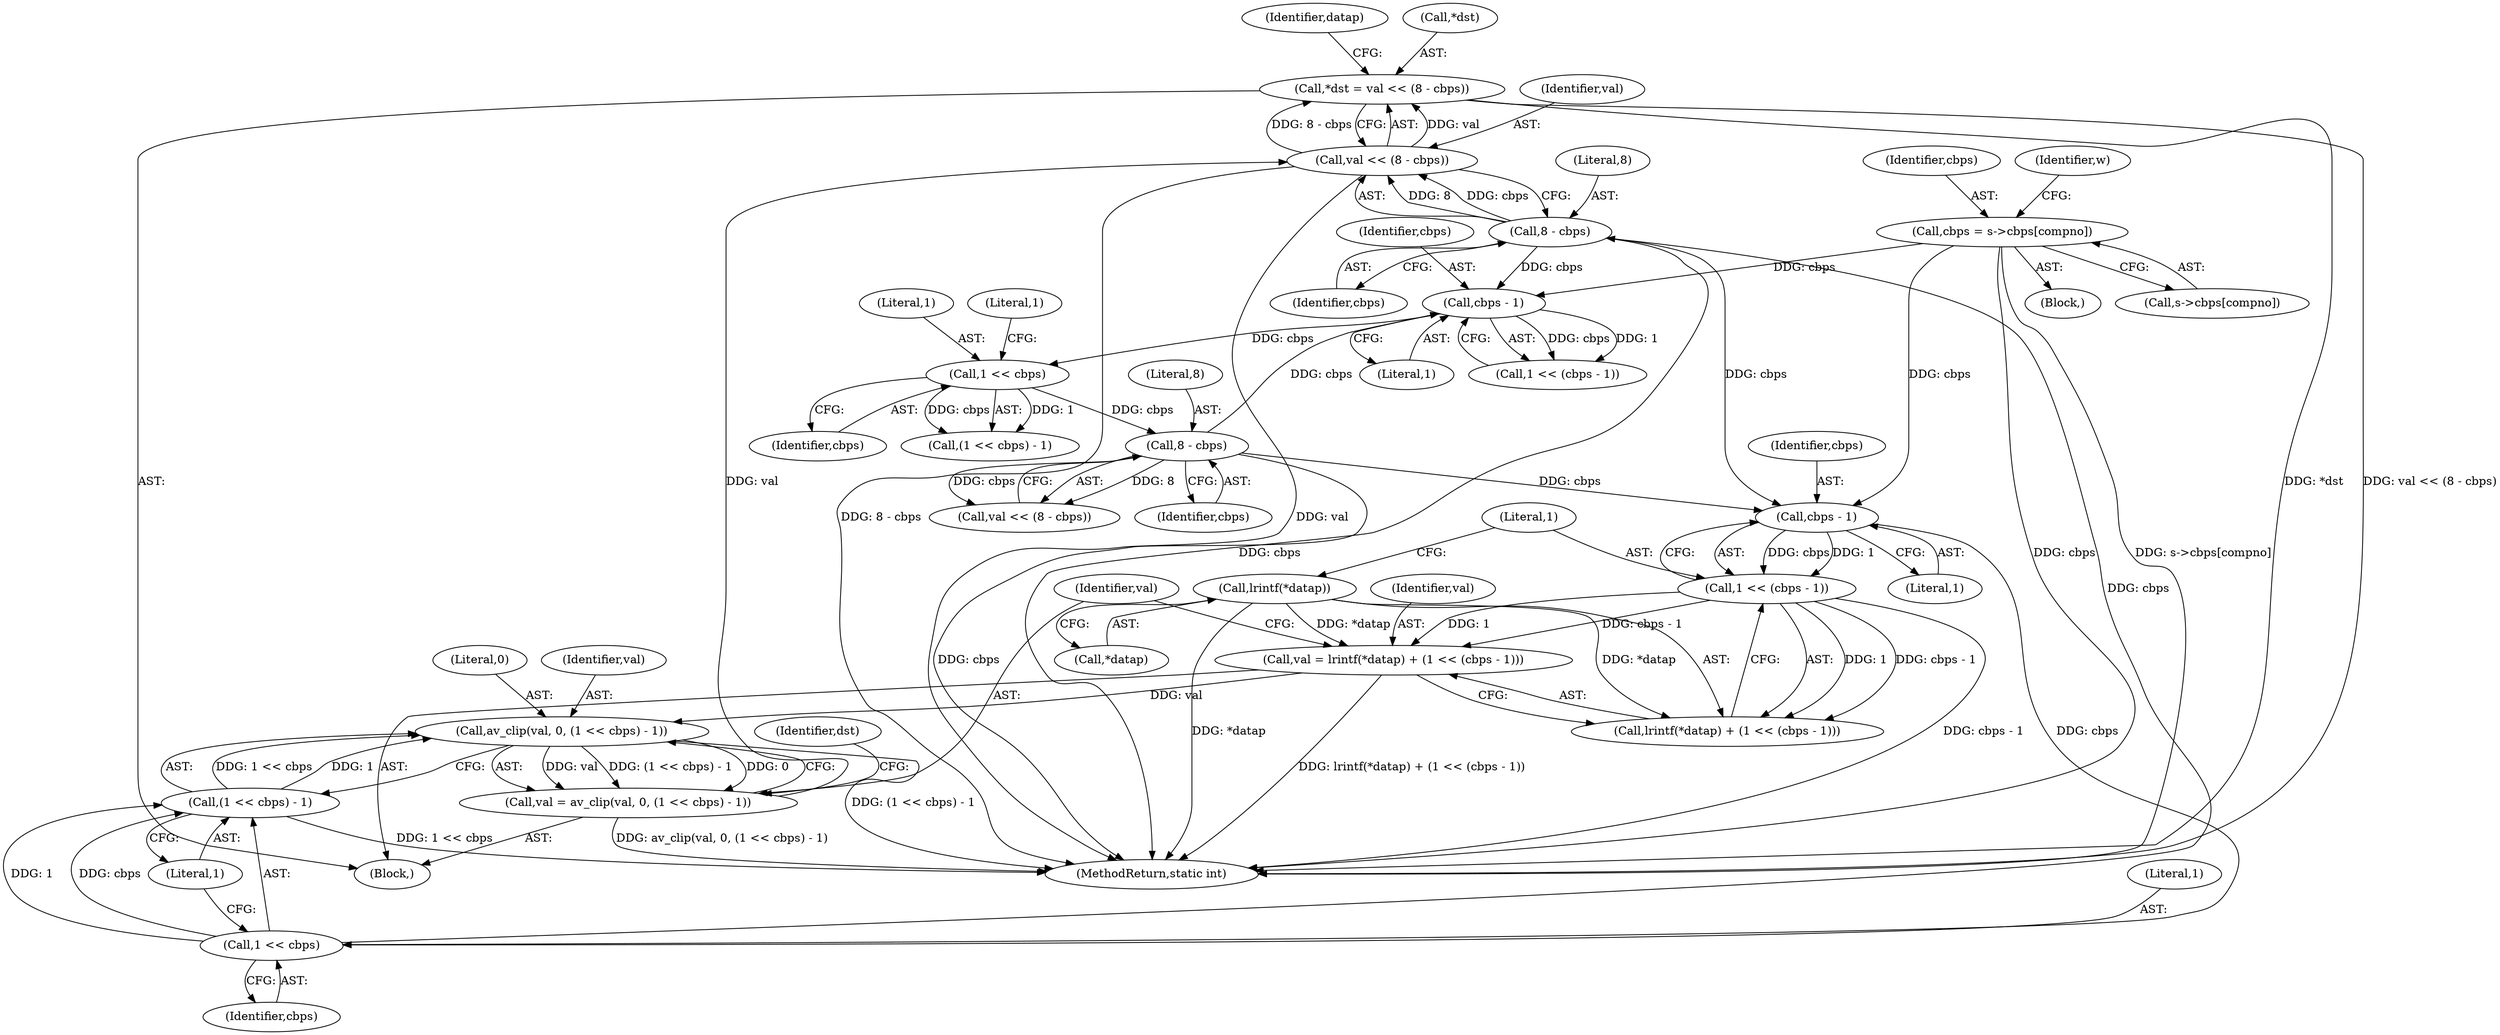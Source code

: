digraph "0_FFmpeg_fe448cd28d674c3eff3072552eae366d0b659ce9@pointer" {
"1000715" [label="(Call,*dst = val << (8 - cbps))"];
"1000718" [label="(Call,val << (8 - cbps))"];
"1000705" [label="(Call,val = av_clip(val, 0, (1 << cbps) - 1))"];
"1000707" [label="(Call,av_clip(val, 0, (1 << cbps) - 1))"];
"1000694" [label="(Call,val = lrintf(*datap) + (1 << (cbps - 1)))"];
"1000697" [label="(Call,lrintf(*datap))"];
"1000700" [label="(Call,1 << (cbps - 1))"];
"1000702" [label="(Call,cbps - 1)"];
"1000768" [label="(Call,8 - cbps)"];
"1000759" [label="(Call,1 << cbps)"];
"1000750" [label="(Call,cbps - 1)"];
"1000504" [label="(Call,cbps = s->cbps[compno])"];
"1000720" [label="(Call,8 - cbps)"];
"1000711" [label="(Call,1 << cbps)"];
"1000710" [label="(Call,(1 << cbps) - 1)"];
"1000694" [label="(Call,val = lrintf(*datap) + (1 << (cbps - 1)))"];
"1000704" [label="(Literal,1)"];
"1000718" [label="(Call,val << (8 - cbps))"];
"1000705" [label="(Call,val = av_clip(val, 0, (1 << cbps) - 1))"];
"1000724" [label="(Identifier,datap)"];
"1000698" [label="(Call,*datap)"];
"1000760" [label="(Literal,1)"];
"1000721" [label="(Literal,8)"];
"1000719" [label="(Identifier,val)"];
"1000713" [label="(Identifier,cbps)"];
"1000720" [label="(Call,8 - cbps)"];
"1000707" [label="(Call,av_clip(val, 0, (1 << cbps) - 1))"];
"1000696" [label="(Call,lrintf(*datap) + (1 << (cbps - 1)))"];
"1000701" [label="(Literal,1)"];
"1000702" [label="(Call,cbps - 1)"];
"1000768" [label="(Call,8 - cbps)"];
"1000748" [label="(Call,1 << (cbps - 1))"];
"1000692" [label="(Block,)"];
"1000695" [label="(Identifier,val)"];
"1001114" [label="(MethodReturn,static int)"];
"1000751" [label="(Identifier,cbps)"];
"1000706" [label="(Identifier,val)"];
"1000769" [label="(Literal,8)"];
"1000759" [label="(Call,1 << cbps)"];
"1000712" [label="(Literal,1)"];
"1000504" [label="(Call,cbps = s->cbps[compno])"];
"1000758" [label="(Call,(1 << cbps) - 1)"];
"1000710" [label="(Call,(1 << cbps) - 1)"];
"1000709" [label="(Literal,0)"];
"1000722" [label="(Identifier,cbps)"];
"1000474" [label="(Block,)"];
"1000703" [label="(Identifier,cbps)"];
"1000750" [label="(Call,cbps - 1)"];
"1000700" [label="(Call,1 << (cbps - 1))"];
"1000506" [label="(Call,s->cbps[compno])"];
"1000717" [label="(Identifier,dst)"];
"1000715" [label="(Call,*dst = val << (8 - cbps))"];
"1000697" [label="(Call,lrintf(*datap))"];
"1000513" [label="(Identifier,w)"];
"1000505" [label="(Identifier,cbps)"];
"1000708" [label="(Identifier,val)"];
"1000714" [label="(Literal,1)"];
"1000770" [label="(Identifier,cbps)"];
"1000766" [label="(Call,val << (8 - cbps))"];
"1000761" [label="(Identifier,cbps)"];
"1000752" [label="(Literal,1)"];
"1000716" [label="(Call,*dst)"];
"1000762" [label="(Literal,1)"];
"1000711" [label="(Call,1 << cbps)"];
"1000715" -> "1000692"  [label="AST: "];
"1000715" -> "1000718"  [label="CFG: "];
"1000716" -> "1000715"  [label="AST: "];
"1000718" -> "1000715"  [label="AST: "];
"1000724" -> "1000715"  [label="CFG: "];
"1000715" -> "1001114"  [label="DDG: *dst"];
"1000715" -> "1001114"  [label="DDG: val << (8 - cbps)"];
"1000718" -> "1000715"  [label="DDG: val"];
"1000718" -> "1000715"  [label="DDG: 8 - cbps"];
"1000718" -> "1000720"  [label="CFG: "];
"1000719" -> "1000718"  [label="AST: "];
"1000720" -> "1000718"  [label="AST: "];
"1000718" -> "1001114"  [label="DDG: 8 - cbps"];
"1000718" -> "1001114"  [label="DDG: val"];
"1000705" -> "1000718"  [label="DDG: val"];
"1000720" -> "1000718"  [label="DDG: 8"];
"1000720" -> "1000718"  [label="DDG: cbps"];
"1000705" -> "1000692"  [label="AST: "];
"1000705" -> "1000707"  [label="CFG: "];
"1000706" -> "1000705"  [label="AST: "];
"1000707" -> "1000705"  [label="AST: "];
"1000717" -> "1000705"  [label="CFG: "];
"1000705" -> "1001114"  [label="DDG: av_clip(val, 0, (1 << cbps) - 1)"];
"1000707" -> "1000705"  [label="DDG: val"];
"1000707" -> "1000705"  [label="DDG: 0"];
"1000707" -> "1000705"  [label="DDG: (1 << cbps) - 1"];
"1000707" -> "1000710"  [label="CFG: "];
"1000708" -> "1000707"  [label="AST: "];
"1000709" -> "1000707"  [label="AST: "];
"1000710" -> "1000707"  [label="AST: "];
"1000707" -> "1001114"  [label="DDG: (1 << cbps) - 1"];
"1000694" -> "1000707"  [label="DDG: val"];
"1000710" -> "1000707"  [label="DDG: 1 << cbps"];
"1000710" -> "1000707"  [label="DDG: 1"];
"1000694" -> "1000692"  [label="AST: "];
"1000694" -> "1000696"  [label="CFG: "];
"1000695" -> "1000694"  [label="AST: "];
"1000696" -> "1000694"  [label="AST: "];
"1000706" -> "1000694"  [label="CFG: "];
"1000694" -> "1001114"  [label="DDG: lrintf(*datap) + (1 << (cbps - 1))"];
"1000697" -> "1000694"  [label="DDG: *datap"];
"1000700" -> "1000694"  [label="DDG: 1"];
"1000700" -> "1000694"  [label="DDG: cbps - 1"];
"1000697" -> "1000696"  [label="AST: "];
"1000697" -> "1000698"  [label="CFG: "];
"1000698" -> "1000697"  [label="AST: "];
"1000701" -> "1000697"  [label="CFG: "];
"1000697" -> "1001114"  [label="DDG: *datap"];
"1000697" -> "1000696"  [label="DDG: *datap"];
"1000700" -> "1000696"  [label="AST: "];
"1000700" -> "1000702"  [label="CFG: "];
"1000701" -> "1000700"  [label="AST: "];
"1000702" -> "1000700"  [label="AST: "];
"1000696" -> "1000700"  [label="CFG: "];
"1000700" -> "1001114"  [label="DDG: cbps - 1"];
"1000700" -> "1000696"  [label="DDG: 1"];
"1000700" -> "1000696"  [label="DDG: cbps - 1"];
"1000702" -> "1000700"  [label="DDG: cbps"];
"1000702" -> "1000700"  [label="DDG: 1"];
"1000702" -> "1000704"  [label="CFG: "];
"1000703" -> "1000702"  [label="AST: "];
"1000704" -> "1000702"  [label="AST: "];
"1000768" -> "1000702"  [label="DDG: cbps"];
"1000504" -> "1000702"  [label="DDG: cbps"];
"1000720" -> "1000702"  [label="DDG: cbps"];
"1000702" -> "1000711"  [label="DDG: cbps"];
"1000768" -> "1000766"  [label="AST: "];
"1000768" -> "1000770"  [label="CFG: "];
"1000769" -> "1000768"  [label="AST: "];
"1000770" -> "1000768"  [label="AST: "];
"1000766" -> "1000768"  [label="CFG: "];
"1000768" -> "1001114"  [label="DDG: cbps"];
"1000768" -> "1000750"  [label="DDG: cbps"];
"1000768" -> "1000766"  [label="DDG: 8"];
"1000768" -> "1000766"  [label="DDG: cbps"];
"1000759" -> "1000768"  [label="DDG: cbps"];
"1000759" -> "1000758"  [label="AST: "];
"1000759" -> "1000761"  [label="CFG: "];
"1000760" -> "1000759"  [label="AST: "];
"1000761" -> "1000759"  [label="AST: "];
"1000762" -> "1000759"  [label="CFG: "];
"1000759" -> "1000758"  [label="DDG: 1"];
"1000759" -> "1000758"  [label="DDG: cbps"];
"1000750" -> "1000759"  [label="DDG: cbps"];
"1000750" -> "1000748"  [label="AST: "];
"1000750" -> "1000752"  [label="CFG: "];
"1000751" -> "1000750"  [label="AST: "];
"1000752" -> "1000750"  [label="AST: "];
"1000748" -> "1000750"  [label="CFG: "];
"1000750" -> "1000748"  [label="DDG: cbps"];
"1000750" -> "1000748"  [label="DDG: 1"];
"1000504" -> "1000750"  [label="DDG: cbps"];
"1000720" -> "1000750"  [label="DDG: cbps"];
"1000504" -> "1000474"  [label="AST: "];
"1000504" -> "1000506"  [label="CFG: "];
"1000505" -> "1000504"  [label="AST: "];
"1000506" -> "1000504"  [label="AST: "];
"1000513" -> "1000504"  [label="CFG: "];
"1000504" -> "1001114"  [label="DDG: s->cbps[compno]"];
"1000504" -> "1001114"  [label="DDG: cbps"];
"1000720" -> "1000722"  [label="CFG: "];
"1000721" -> "1000720"  [label="AST: "];
"1000722" -> "1000720"  [label="AST: "];
"1000720" -> "1001114"  [label="DDG: cbps"];
"1000711" -> "1000720"  [label="DDG: cbps"];
"1000711" -> "1000710"  [label="AST: "];
"1000711" -> "1000713"  [label="CFG: "];
"1000712" -> "1000711"  [label="AST: "];
"1000713" -> "1000711"  [label="AST: "];
"1000714" -> "1000711"  [label="CFG: "];
"1000711" -> "1000710"  [label="DDG: 1"];
"1000711" -> "1000710"  [label="DDG: cbps"];
"1000710" -> "1000714"  [label="CFG: "];
"1000714" -> "1000710"  [label="AST: "];
"1000710" -> "1001114"  [label="DDG: 1 << cbps"];
}
